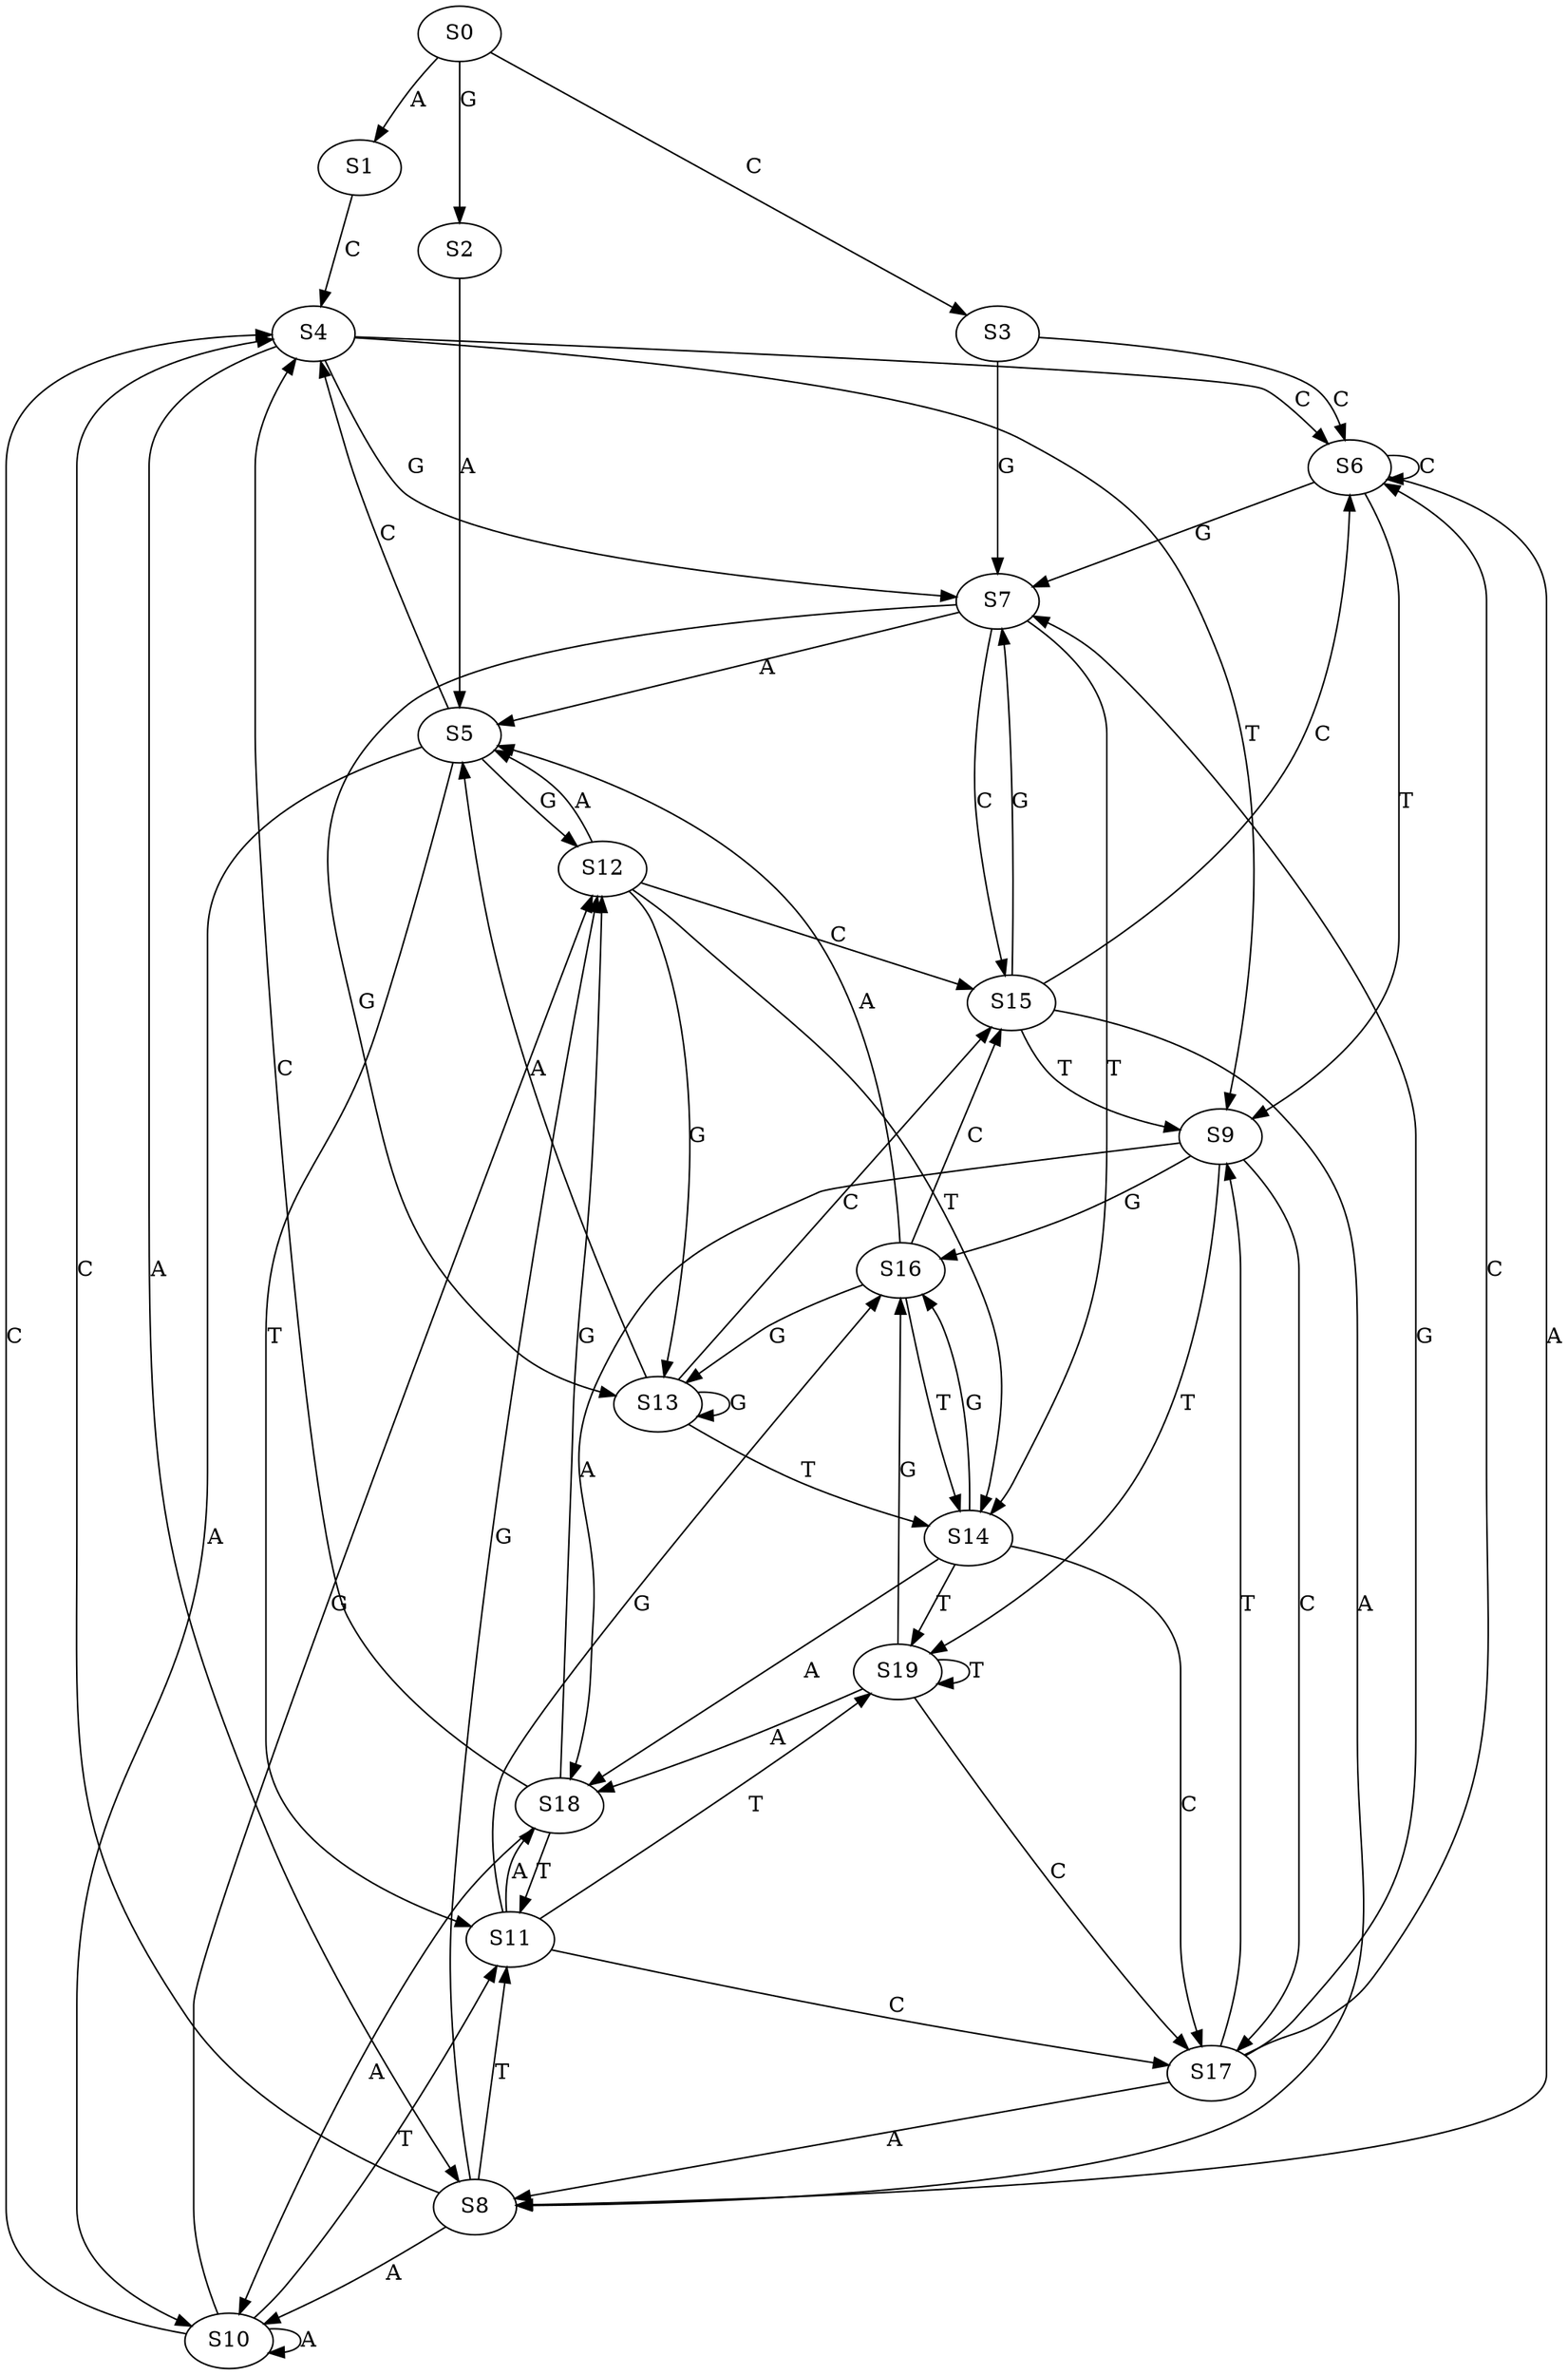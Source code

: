 strict digraph  {
	S0 -> S1 [ label = A ];
	S0 -> S2 [ label = G ];
	S0 -> S3 [ label = C ];
	S1 -> S4 [ label = C ];
	S2 -> S5 [ label = A ];
	S3 -> S6 [ label = C ];
	S3 -> S7 [ label = G ];
	S4 -> S7 [ label = G ];
	S4 -> S6 [ label = C ];
	S4 -> S8 [ label = A ];
	S4 -> S9 [ label = T ];
	S5 -> S10 [ label = A ];
	S5 -> S4 [ label = C ];
	S5 -> S11 [ label = T ];
	S5 -> S12 [ label = G ];
	S6 -> S8 [ label = A ];
	S6 -> S6 [ label = C ];
	S6 -> S9 [ label = T ];
	S6 -> S7 [ label = G ];
	S7 -> S13 [ label = G ];
	S7 -> S5 [ label = A ];
	S7 -> S14 [ label = T ];
	S7 -> S15 [ label = C ];
	S8 -> S10 [ label = A ];
	S8 -> S4 [ label = C ];
	S8 -> S11 [ label = T ];
	S8 -> S12 [ label = G ];
	S9 -> S16 [ label = G ];
	S9 -> S17 [ label = C ];
	S9 -> S18 [ label = A ];
	S9 -> S19 [ label = T ];
	S10 -> S12 [ label = G ];
	S10 -> S4 [ label = C ];
	S10 -> S10 [ label = A ];
	S10 -> S11 [ label = T ];
	S11 -> S17 [ label = C ];
	S11 -> S16 [ label = G ];
	S11 -> S18 [ label = A ];
	S11 -> S19 [ label = T ];
	S12 -> S13 [ label = G ];
	S12 -> S5 [ label = A ];
	S12 -> S15 [ label = C ];
	S12 -> S14 [ label = T ];
	S13 -> S14 [ label = T ];
	S13 -> S15 [ label = C ];
	S13 -> S13 [ label = G ];
	S13 -> S5 [ label = A ];
	S14 -> S18 [ label = A ];
	S14 -> S17 [ label = C ];
	S14 -> S19 [ label = T ];
	S14 -> S16 [ label = G ];
	S15 -> S7 [ label = G ];
	S15 -> S9 [ label = T ];
	S15 -> S8 [ label = A ];
	S15 -> S6 [ label = C ];
	S16 -> S13 [ label = G ];
	S16 -> S15 [ label = C ];
	S16 -> S14 [ label = T ];
	S16 -> S5 [ label = A ];
	S17 -> S9 [ label = T ];
	S17 -> S8 [ label = A ];
	S17 -> S6 [ label = C ];
	S17 -> S7 [ label = G ];
	S18 -> S4 [ label = C ];
	S18 -> S12 [ label = G ];
	S18 -> S11 [ label = T ];
	S18 -> S10 [ label = A ];
	S19 -> S17 [ label = C ];
	S19 -> S19 [ label = T ];
	S19 -> S18 [ label = A ];
	S19 -> S16 [ label = G ];
}
